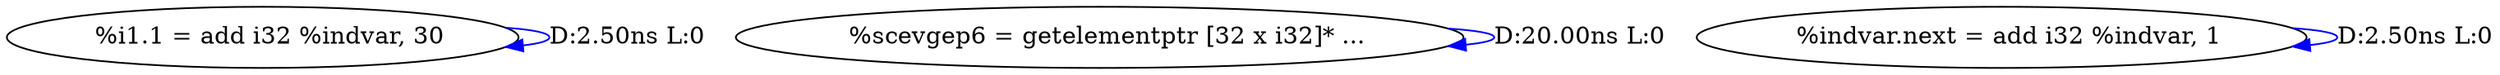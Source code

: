 digraph {
Node0x25f8e70[label="  %i1.1 = add i32 %indvar, 30"];
Node0x25f8e70 -> Node0x25f8e70[label="D:2.50ns L:0",color=blue];
Node0x25f8f50[label="  %scevgep6 = getelementptr [32 x i32]* ..."];
Node0x25f8f50 -> Node0x25f8f50[label="D:20.00ns L:0",color=blue];
Node0x25f9150[label="  %indvar.next = add i32 %indvar, 1"];
Node0x25f9150 -> Node0x25f9150[label="D:2.50ns L:0",color=blue];
}
